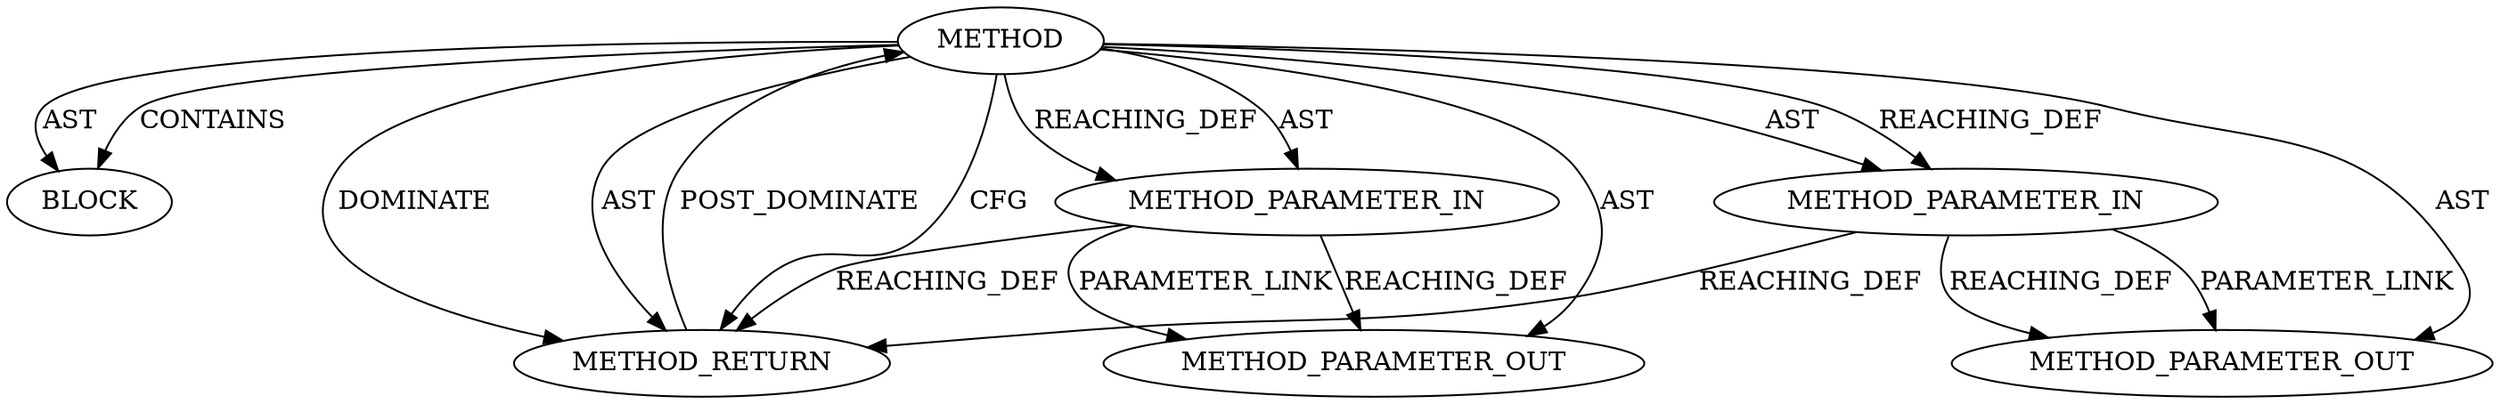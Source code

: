 digraph {
  21077 [label=BLOCK ORDER=1 ARGUMENT_INDEX=1 CODE="<empty>" TYPE_FULL_NAME="ANY"]
  22439 [label=METHOD_PARAMETER_OUT ORDER=1 CODE="p1" IS_VARIADIC=false TYPE_FULL_NAME="ANY" EVALUATION_STRATEGY="BY_VALUE" INDEX=1 NAME="p1"]
  21078 [label=METHOD_RETURN ORDER=2 CODE="RET" TYPE_FULL_NAME="ANY" EVALUATION_STRATEGY="BY_VALUE"]
  21074 [label=METHOD AST_PARENT_TYPE="NAMESPACE_BLOCK" AST_PARENT_FULL_NAME="<global>" ORDER=0 CODE="<empty>" FULL_NAME="atomic_set" IS_EXTERNAL=true FILENAME="<empty>" SIGNATURE="" NAME="atomic_set"]
  21075 [label=METHOD_PARAMETER_IN ORDER=1 CODE="p1" IS_VARIADIC=false TYPE_FULL_NAME="ANY" EVALUATION_STRATEGY="BY_VALUE" INDEX=1 NAME="p1"]
  21076 [label=METHOD_PARAMETER_IN ORDER=2 CODE="p2" IS_VARIADIC=false TYPE_FULL_NAME="ANY" EVALUATION_STRATEGY="BY_VALUE" INDEX=2 NAME="p2"]
  22440 [label=METHOD_PARAMETER_OUT ORDER=2 CODE="p2" IS_VARIADIC=false TYPE_FULL_NAME="ANY" EVALUATION_STRATEGY="BY_VALUE" INDEX=2 NAME="p2"]
  21076 -> 22440 [label=PARAMETER_LINK ]
  21076 -> 21078 [label=REACHING_DEF VARIABLE="p2"]
  21074 -> 21075 [label=REACHING_DEF VARIABLE=""]
  21078 -> 21074 [label=POST_DOMINATE ]
  21074 -> 22440 [label=AST ]
  21075 -> 22439 [label=PARAMETER_LINK ]
  21074 -> 22439 [label=AST ]
  21074 -> 21076 [label=AST ]
  21074 -> 21078 [label=CFG ]
  21075 -> 21078 [label=REACHING_DEF VARIABLE="p1"]
  21074 -> 21078 [label=DOMINATE ]
  21074 -> 21077 [label=AST ]
  21074 -> 21077 [label=CONTAINS ]
  21076 -> 22440 [label=REACHING_DEF VARIABLE="p2"]
  21075 -> 22439 [label=REACHING_DEF VARIABLE="p1"]
  21074 -> 21076 [label=REACHING_DEF VARIABLE=""]
  21074 -> 21078 [label=AST ]
  21074 -> 21075 [label=AST ]
}
